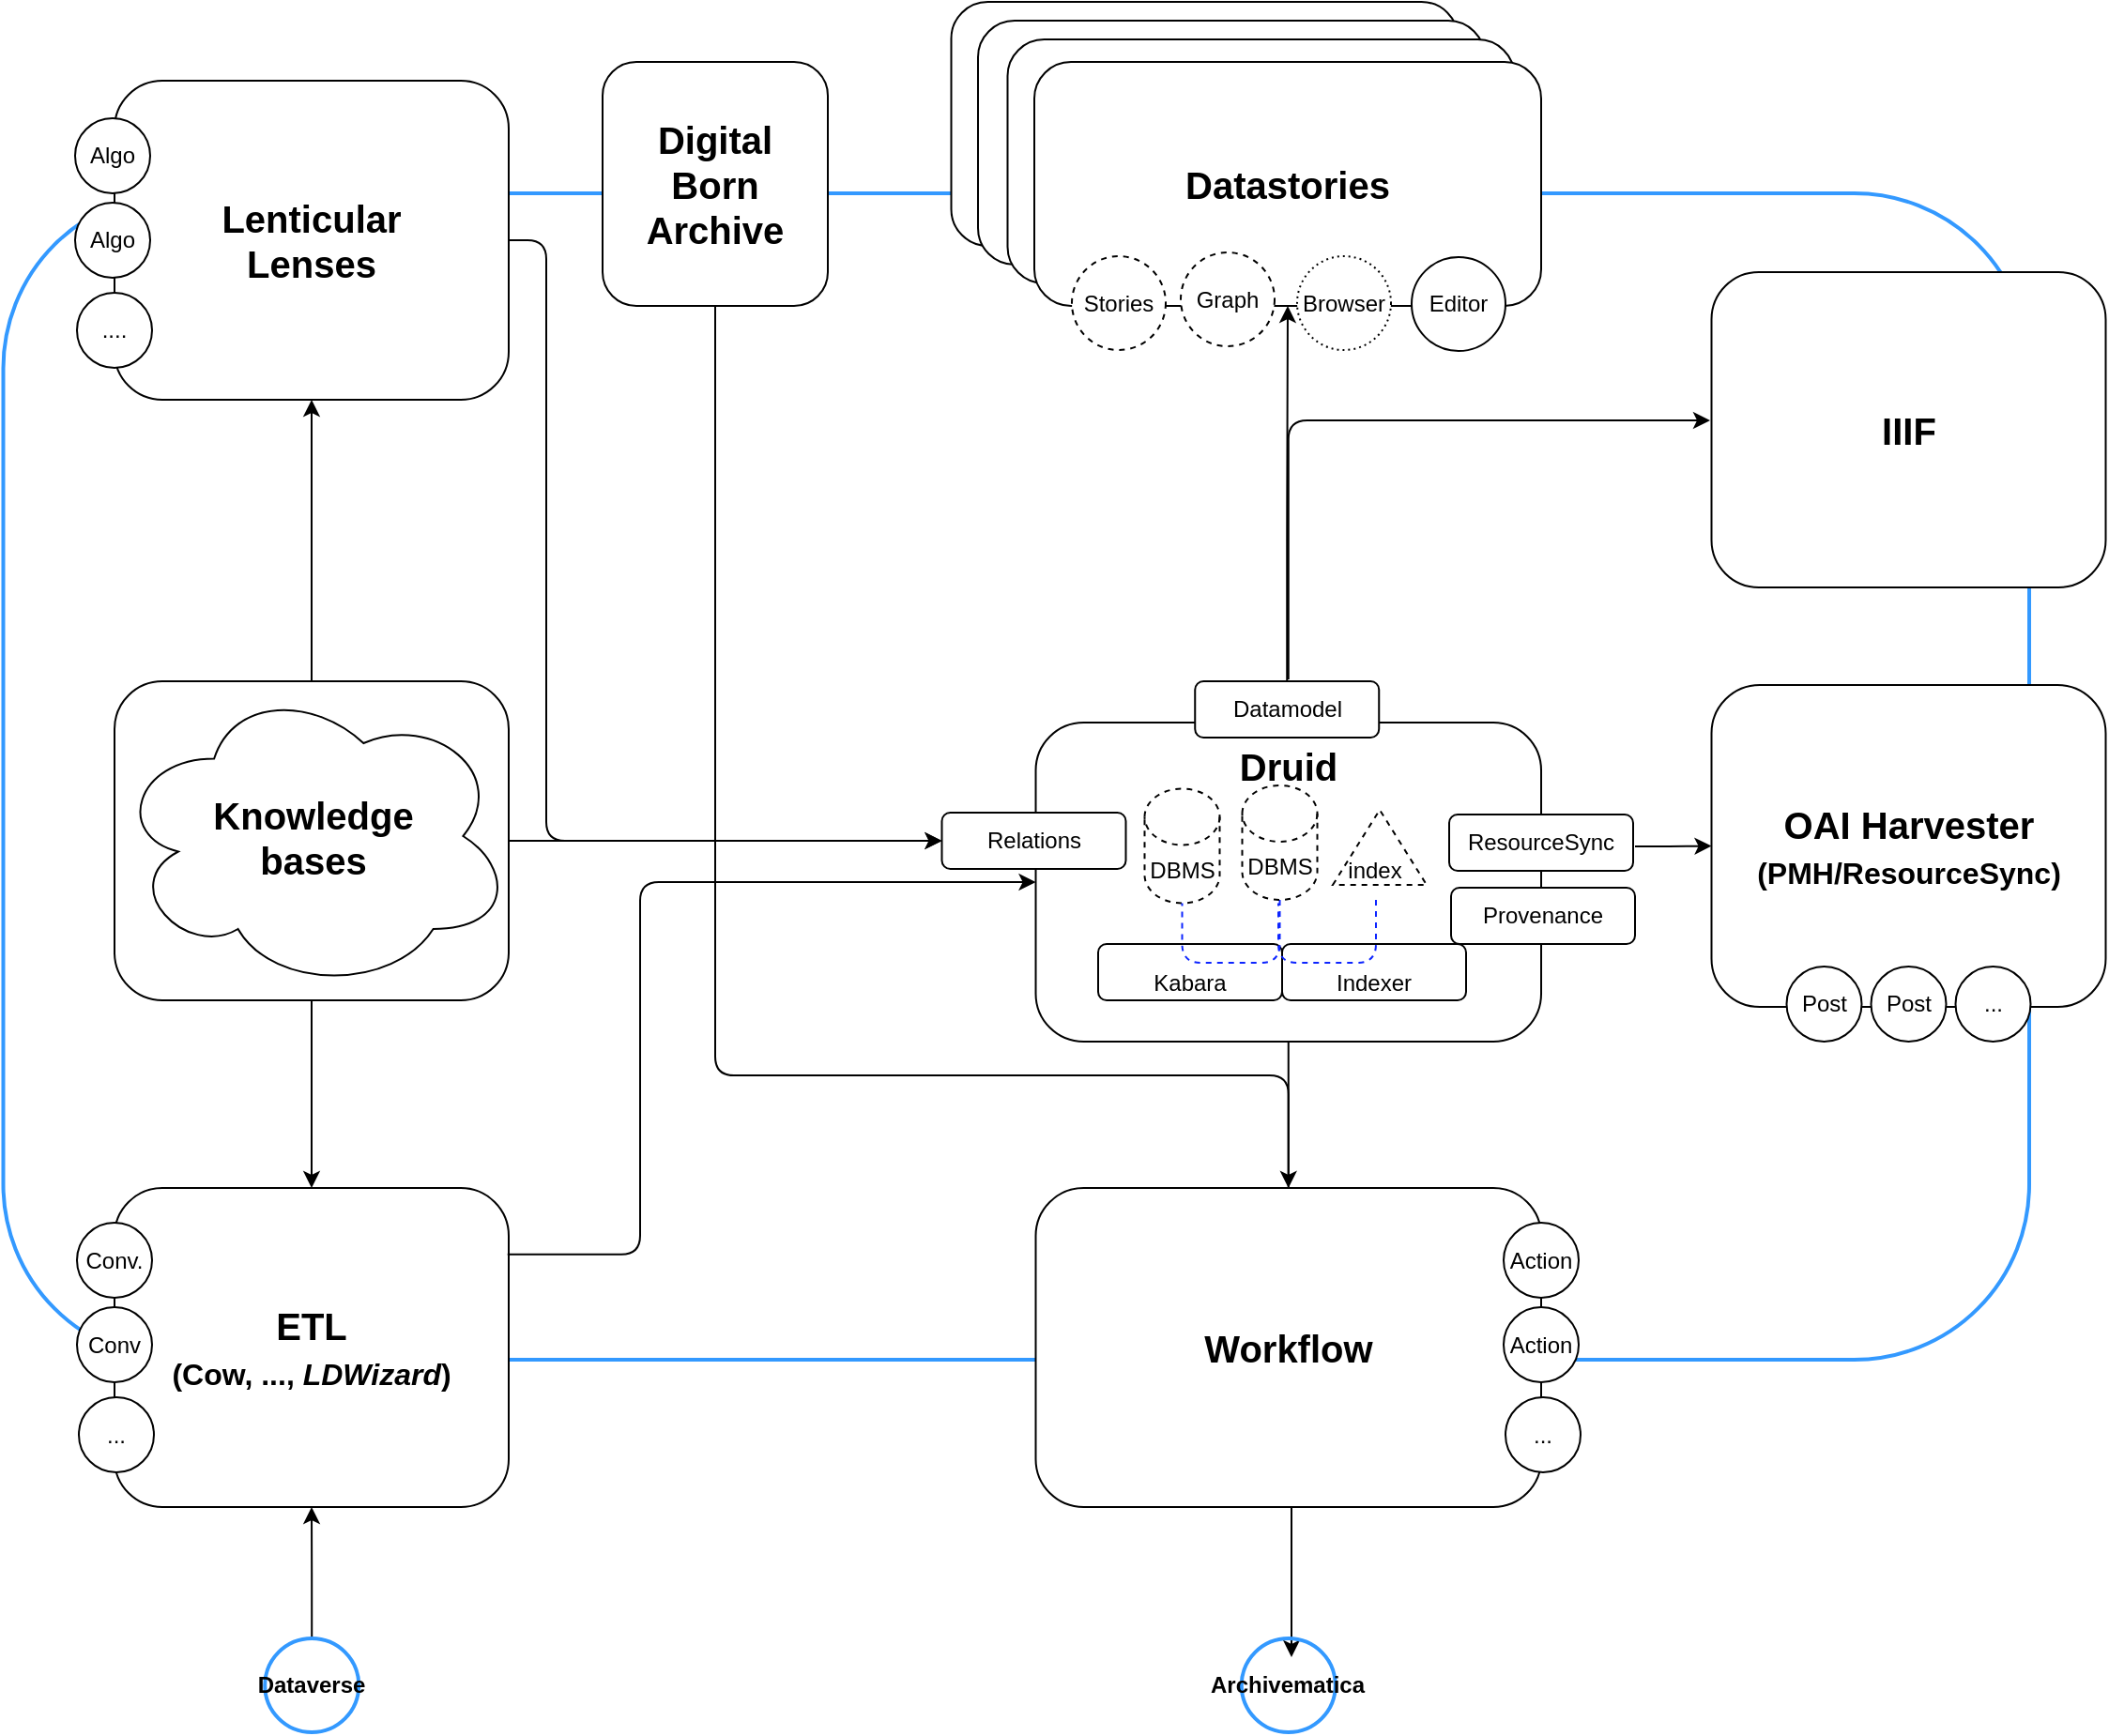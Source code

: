 <mxfile version="13.9.9" type="device"><diagram id="xA0_qzy5YpZhnDEFqxyz" name="Page-1"><mxGraphModel dx="1426" dy="860" grid="1" gridSize="10" guides="1" tooltips="1" connect="1" arrows="1" fold="1" page="1" pageScale="1" pageWidth="1654" pageHeight="1169" math="0" shadow="0"><root><mxCell id="0"/><mxCell id="1" parent="0"/><mxCell id="4HV5-PETb-D5qAInlCYM-84" value="" style="rounded=1;whiteSpace=wrap;html=1;strokeColor=#3399FF;fillColor=none;strokeWidth=2;" parent="1" vertex="1"><mxGeometry x="190.75" y="260" width="1079.25" height="621.5" as="geometry"/></mxCell><mxCell id="4HV5-PETb-D5qAInlCYM-98" value="ETL" style="rounded=1;whiteSpace=wrap;html=1;" parent="1" vertex="1"><mxGeometry x="250" y="520" width="210" height="170" as="geometry"/></mxCell><mxCell id="4HV5-PETb-D5qAInlCYM-68" value="" style="rounded=1;whiteSpace=wrap;html=1;" parent="1" vertex="1"><mxGeometry x="695.75" y="158" width="270" height="130" as="geometry"/></mxCell><mxCell id="4HV5-PETb-D5qAInlCYM-67" value="" style="rounded=1;whiteSpace=wrap;html=1;" parent="1" vertex="1"><mxGeometry x="710" y="168" width="270" height="130" as="geometry"/></mxCell><mxCell id="4HV5-PETb-D5qAInlCYM-66" value="" style="rounded=1;whiteSpace=wrap;html=1;" parent="1" vertex="1"><mxGeometry x="725.75" y="178" width="270" height="130" as="geometry"/></mxCell><mxCell id="4HV5-PETb-D5qAInlCYM-26" value="&lt;b style=&quot;font-size: 20px&quot;&gt;Druid&lt;br style=&quot;font-size: 20px&quot;&gt;&lt;/b&gt;" style="rounded=1;whiteSpace=wrap;html=1;verticalAlign=top;spacingTop=5;fontSize=20;" parent="1" vertex="1"><mxGeometry x="740.76" y="542" width="269.25" height="170" as="geometry"/></mxCell><mxCell id="4HV5-PETb-D5qAInlCYM-8" value="&lt;b style=&quot;font-size: 20px;&quot;&gt;IIIF&lt;/b&gt;" style="rounded=1;whiteSpace=wrap;html=1;fontSize=20;" parent="1" vertex="1"><mxGeometry x="1100.75" y="302" width="210" height="168" as="geometry"/></mxCell><mxCell id="4HV5-PETb-D5qAInlCYM-13" value="Relations" style="rounded=1;whiteSpace=wrap;html=1;" parent="1" vertex="1"><mxGeometry x="690.75" y="590" width="98" height="30" as="geometry"/></mxCell><mxCell id="4HV5-PETb-D5qAInlCYM-14" value="Kabara&lt;span style=&quot;color: rgba(0 , 0 , 0 , 0) ; font-family: monospace ; font-size: 0px&quot;&gt;%3CmxGraphModel%3E%3Croot%3E%3CmxCell%20id%3D%220%22%2F%3E%3CmxCell%20id%3D%221%22%20parent%3D%220%22%2F%3E%3CmxCell%20id%3D%222%22%20value%3D%22Datamodel%22%20style%3D%22rounded%3D1%3BwhiteSpace%3Dwrap%3Bhtml%3D1%3B%22%20vertex%3D%221%22%20parent%3D%221%22%3E%3CmxGeometry%20x%3D%22600%22%20y%3D%22290%22%20width%3D%2298%22%20height%3D%2230%22%20as%3D%22geometry%22%2F%3E%3C%2FmxCell%3E%3CmxCell%20id%3D%223%22%20value%3D%22Datamodel%22%20style%3D%22rounded%3D1%3BwhiteSpace%3Dwrap%3Bhtml%3D1%3B%22%20vertex%3D%221%22%20parent%3D%221%22%3E%3CmxGeometry%20x%3D%22600%22%20y%3D%22325%22%20width%3D%2298%22%20height%3D%2230%22%20as%3D%22geometry%22%2F%3E%3C%2FmxCell%3E%3CmxCell%20id%3D%224%22%20value%3D%22Datamodel%22%20style%3D%22rounded%3D1%3BwhiteSpace%3Dwrap%3Bhtml%3D1%3B%22%20vertex%3D%221%22%20parent%3D%221%22%3E%3CmxGeometry%20x%3D%22600%22%20y%3D%22360%22%20width%3D%2298%22%20height%3D%2230%22%20as%3D%22geometry%22%2F%3E%3C%2FmxCell%3E%3C%2Froot%3E%3C%2FmxGraphModel%3E&lt;/span&gt;" style="rounded=1;whiteSpace=wrap;html=1;spacingTop=11;" parent="1" vertex="1"><mxGeometry x="774" y="660" width="98" height="30" as="geometry"/></mxCell><mxCell id="4HV5-PETb-D5qAInlCYM-15" value="Provenance" style="rounded=1;whiteSpace=wrap;html=1;" parent="1" vertex="1"><mxGeometry x="962" y="630" width="98" height="30" as="geometry"/></mxCell><mxCell id="4HV5-PETb-D5qAInlCYM-16" value="ResourceSync" style="rounded=1;whiteSpace=wrap;html=1;" parent="1" vertex="1"><mxGeometry x="961" y="591" width="98" height="30" as="geometry"/></mxCell><mxCell id="4HV5-PETb-D5qAInlCYM-17" value="Indexer" style="rounded=1;whiteSpace=wrap;html=1;spacingTop=11;" parent="1" vertex="1"><mxGeometry x="872" y="660" width="98" height="30" as="geometry"/></mxCell><mxCell id="4HV5-PETb-D5qAInlCYM-18" value="&lt;b&gt;ETL&lt;br&gt;&lt;font style=&quot;font-size: 16px&quot;&gt;(Cow, ..., &lt;i&gt;LDWizard&lt;/i&gt;)&lt;/font&gt;&lt;br&gt;&lt;/b&gt;" style="rounded=1;whiteSpace=wrap;html=1;fontSize=20;" parent="1" vertex="1"><mxGeometry x="250" y="790" width="210" height="170" as="geometry"/></mxCell><mxCell id="4HV5-PETb-D5qAInlCYM-19" value="&lt;b style=&quot;font-size: 20px;&quot;&gt;Knowledge&lt;br style=&quot;font-size: 20px;&quot;&gt;bases&lt;/b&gt;" style="ellipse;shape=cloud;whiteSpace=wrap;html=1;fontSize=20;" parent="1" vertex="1"><mxGeometry x="250" y="520" width="212.25" height="165" as="geometry"/></mxCell><mxCell id="4HV5-PETb-D5qAInlCYM-20" value="&lt;b&gt;Workflow&lt;/b&gt;" style="rounded=1;whiteSpace=wrap;html=1;fontSize=20;" parent="1" vertex="1"><mxGeometry x="740.75" y="790" width="269.25" height="170" as="geometry"/></mxCell><mxCell id="4HV5-PETb-D5qAInlCYM-21" value="&lt;b&gt;OAI Harvester&lt;br style=&quot;font-size: 20px&quot;&gt;&lt;font style=&quot;font-size: 16px&quot;&gt;(PMH/ResourceSync)&lt;/font&gt;&lt;/b&gt;" style="rounded=1;whiteSpace=wrap;html=1;fontSize=20;" parent="1" vertex="1"><mxGeometry x="1100.75" y="522" width="210" height="171.5" as="geometry"/></mxCell><mxCell id="4HV5-PETb-D5qAInlCYM-22" value="Action" style="ellipse;whiteSpace=wrap;html=1;aspect=fixed;" parent="1" vertex="1"><mxGeometry x="990" y="808.5" width="40" height="40" as="geometry"/></mxCell><mxCell id="4HV5-PETb-D5qAInlCYM-23" value="Action" style="ellipse;whiteSpace=wrap;html=1;aspect=fixed;" parent="1" vertex="1"><mxGeometry x="990" y="853.5" width="40" height="40" as="geometry"/></mxCell><mxCell id="4HV5-PETb-D5qAInlCYM-24" value="..." style="ellipse;whiteSpace=wrap;html=1;aspect=fixed;" parent="1" vertex="1"><mxGeometry x="991" y="901.5" width="40" height="40" as="geometry"/></mxCell><mxCell id="4HV5-PETb-D5qAInlCYM-27" value="Conv." style="ellipse;whiteSpace=wrap;html=1;aspect=fixed;" parent="1" vertex="1"><mxGeometry x="230" y="808.5" width="40" height="40" as="geometry"/></mxCell><mxCell id="4HV5-PETb-D5qAInlCYM-28" value="Conv" style="ellipse;whiteSpace=wrap;html=1;aspect=fixed;" parent="1" vertex="1"><mxGeometry x="230" y="853.5" width="40" height="40" as="geometry"/></mxCell><mxCell id="4HV5-PETb-D5qAInlCYM-29" value="..." style="ellipse;whiteSpace=wrap;html=1;aspect=fixed;" parent="1" vertex="1"><mxGeometry x="231" y="901.5" width="40" height="40" as="geometry"/></mxCell><mxCell id="4HV5-PETb-D5qAInlCYM-30" value="..." style="ellipse;whiteSpace=wrap;html=1;aspect=fixed;" parent="1" vertex="1"><mxGeometry x="1230.75" y="672" width="40" height="40" as="geometry"/></mxCell><mxCell id="4HV5-PETb-D5qAInlCYM-31" value="Post" style="ellipse;whiteSpace=wrap;html=1;aspect=fixed;" parent="1" vertex="1"><mxGeometry x="1185.75" y="672" width="40" height="40" as="geometry"/></mxCell><mxCell id="4HV5-PETb-D5qAInlCYM-32" value="Post" style="ellipse;whiteSpace=wrap;html=1;aspect=fixed;" parent="1" vertex="1"><mxGeometry x="1140.75" y="672" width="40" height="40" as="geometry"/></mxCell><mxCell id="4HV5-PETb-D5qAInlCYM-34" value="&lt;b style=&quot;font-size: 20px;&quot;&gt;Lenticular&lt;br style=&quot;font-size: 20px;&quot;&gt;Lenses&lt;/b&gt;" style="rounded=1;whiteSpace=wrap;html=1;fontSize=20;" parent="1" vertex="1"><mxGeometry x="250" y="200" width="210" height="170" as="geometry"/></mxCell><mxCell id="4HV5-PETb-D5qAInlCYM-35" value="Algo" style="ellipse;whiteSpace=wrap;html=1;aspect=fixed;" parent="1" vertex="1"><mxGeometry x="229" y="220" width="40" height="40" as="geometry"/></mxCell><mxCell id="4HV5-PETb-D5qAInlCYM-36" value="Algo" style="ellipse;whiteSpace=wrap;html=1;aspect=fixed;" parent="1" vertex="1"><mxGeometry x="229" y="265" width="40" height="40" as="geometry"/></mxCell><mxCell id="4HV5-PETb-D5qAInlCYM-37" value="...." style="ellipse;whiteSpace=wrap;html=1;aspect=fixed;" parent="1" vertex="1"><mxGeometry x="230" y="313" width="40" height="40" as="geometry"/></mxCell><mxCell id="4HV5-PETb-D5qAInlCYM-43" value="&lt;b style=&quot;font-size: 20px&quot;&gt;Digital&lt;br&gt;Born&lt;br&gt;Archive&lt;br&gt;&lt;/b&gt;" style="rounded=1;whiteSpace=wrap;html=1;fontSize=20;" parent="1" vertex="1"><mxGeometry x="510" y="190" width="120" height="130" as="geometry"/></mxCell><mxCell id="4HV5-PETb-D5qAInlCYM-45" value="" style="triangle;whiteSpace=wrap;html=1;dashed=1;rotation=-90;" parent="1" vertex="1"><mxGeometry x="904" y="583.5" width="40" height="50" as="geometry"/></mxCell><mxCell id="4HV5-PETb-D5qAInlCYM-46" value="DBMS" style="shape=cylinder3;whiteSpace=wrap;html=1;boundedLbl=1;backgroundOutline=1;size=15;dashed=1;" parent="1" vertex="1"><mxGeometry x="798.75" y="577.25" width="40" height="61" as="geometry"/></mxCell><mxCell id="4HV5-PETb-D5qAInlCYM-56" value="" style="edgeStyle=elbowEdgeStyle;elbow=vertical;endArrow=none;html=1;strokeColor=#0D25FF;exitX=0.5;exitY=1;exitDx=0;exitDy=0;dashed=1;entryX=0.5;entryY=1;entryDx=0;entryDy=0;entryPerimeter=0;endFill=0;exitPerimeter=0;" parent="1" source="_b_vusOovYBPat1RWsII-3" target="4HV5-PETb-D5qAInlCYM-46" edge="1"><mxGeometry width="50" height="50" relative="1" as="geometry"><mxPoint x="940" y="710" as="sourcePoint"/><mxPoint x="990" y="660" as="targetPoint"/><Array as="points"><mxPoint x="840" y="670"/></Array></mxGeometry></mxCell><mxCell id="4HV5-PETb-D5qAInlCYM-57" value="" style="endArrow=classic;html=1;exitX=0.5;exitY=1;exitDx=0;exitDy=0;entryX=0.5;entryY=0;entryDx=0;entryDy=0;endFill=1;startArrow=none;startFill=0;verticalAlign=top;horizontal=1;" parent="1" source="4HV5-PETb-D5qAInlCYM-26" target="4HV5-PETb-D5qAInlCYM-20" edge="1"><mxGeometry width="50" height="50" relative="1" as="geometry"><mxPoint x="850.75" y="770" as="sourcePoint"/><mxPoint x="900.75" y="720" as="targetPoint"/></mxGeometry></mxCell><mxCell id="4HV5-PETb-D5qAInlCYM-60" value="index" style="text;html=1;align=center;verticalAlign=middle;resizable=0;points=[];autosize=1;" parent="1" vertex="1"><mxGeometry x="901" y="610.5" width="40" height="20" as="geometry"/></mxCell><mxCell id="4HV5-PETb-D5qAInlCYM-41" value="&lt;b&gt;Datastories&lt;/b&gt;" style="rounded=1;whiteSpace=wrap;html=1;fontSize=20;" parent="1" vertex="1"><mxGeometry x="740" y="190" width="270" height="130" as="geometry"/></mxCell><mxCell id="4HV5-PETb-D5qAInlCYM-5" value="Browser" style="ellipse;whiteSpace=wrap;html=1;aspect=fixed;dashed=1;dashPattern=1 2;" parent="1" vertex="1"><mxGeometry x="880" y="293.5" width="50" height="50" as="geometry"/></mxCell><mxCell id="4HV5-PETb-D5qAInlCYM-6" value="Graph" style="ellipse;whiteSpace=wrap;html=1;aspect=fixed;dashed=1;" parent="1" vertex="1"><mxGeometry x="818" y="291.5" width="50" height="50" as="geometry"/></mxCell><mxCell id="4HV5-PETb-D5qAInlCYM-7" value="Editor" style="ellipse;whiteSpace=wrap;html=1;aspect=fixed;" parent="1" vertex="1"><mxGeometry x="941" y="294" width="50" height="50" as="geometry"/></mxCell><mxCell id="4HV5-PETb-D5qAInlCYM-65" value="Stories" style="ellipse;whiteSpace=wrap;html=1;aspect=fixed;dashed=1;" parent="1" vertex="1"><mxGeometry x="760" y="293.5" width="50" height="50" as="geometry"/></mxCell><mxCell id="4HV5-PETb-D5qAInlCYM-76" value="" style="edgeStyle=elbowEdgeStyle;elbow=vertical;endArrow=classic;html=1;entryX=0.5;entryY=1;entryDx=0;entryDy=0;exitX=0.5;exitY=1;exitDx=0;exitDy=0;endFill=1;startArrow=classic;startFill=1;" parent="1" source="4HV5-PETb-D5qAInlCYM-12" target="4HV5-PETb-D5qAInlCYM-41" edge="1"><mxGeometry width="50" height="50" relative="1" as="geometry"><mxPoint x="810" y="430" as="sourcePoint"/><mxPoint x="860" y="380" as="targetPoint"/></mxGeometry></mxCell><mxCell id="4HV5-PETb-D5qAInlCYM-77" value="" style="edgeStyle=elbowEdgeStyle;elbow=vertical;endArrow=none;html=1;endFill=0;entryX=0.5;entryY=0;entryDx=0;entryDy=0;" parent="1" source="4HV5-PETb-D5qAInlCYM-43" target="4HV5-PETb-D5qAInlCYM-20" edge="1"><mxGeometry width="50" height="50" relative="1" as="geometry"><mxPoint x="580" y="450" as="sourcePoint"/><mxPoint x="630" y="400" as="targetPoint"/><Array as="points"><mxPoint x="730" y="730"/></Array></mxGeometry></mxCell><mxCell id="4HV5-PETb-D5qAInlCYM-78" value="" style="edgeStyle=elbowEdgeStyle;elbow=vertical;endArrow=classic;html=1;exitX=0.5;exitY=0;exitDx=0;exitDy=0;endFill=1;" parent="1" edge="1"><mxGeometry width="50" height="50" relative="1" as="geometry"><mxPoint x="875.375" y="519" as="sourcePoint"/><mxPoint x="1100" y="381" as="targetPoint"/><Array as="points"><mxPoint x="875" y="381"/></Array></mxGeometry></mxCell><mxCell id="4HV5-PETb-D5qAInlCYM-79" value="" style="edgeStyle=elbowEdgeStyle;elbow=horizontal;endArrow=classic;html=1;entryX=0;entryY=0.5;entryDx=0;entryDy=0;endFill=1;" parent="1" target="4HV5-PETb-D5qAInlCYM-21" edge="1"><mxGeometry width="50" height="50" relative="1" as="geometry"><mxPoint x="1060" y="608" as="sourcePoint"/><mxPoint x="1110" y="555.5" as="targetPoint"/></mxGeometry></mxCell><mxCell id="4HV5-PETb-D5qAInlCYM-81" value="" style="edgeStyle=elbowEdgeStyle;elbow=vertical;endArrow=classic;html=1;entryX=0.5;entryY=1;entryDx=0;entryDy=0;exitX=0.5;exitY=0;exitDx=0;exitDy=0;endFill=1;" parent="1" source="4HV5-PETb-D5qAInlCYM-98" target="4HV5-PETb-D5qAInlCYM-34" edge="1"><mxGeometry width="50" height="50" relative="1" as="geometry"><mxPoint x="270" y="530" as="sourcePoint"/><mxPoint x="320" y="480" as="targetPoint"/></mxGeometry></mxCell><mxCell id="4HV5-PETb-D5qAInlCYM-82" value="" style="edgeStyle=elbowEdgeStyle;elbow=vertical;endArrow=classic;html=1;exitX=0.5;exitY=1;exitDx=0;exitDy=0;entryX=0.5;entryY=0;entryDx=0;entryDy=0;endFill=1;startArrow=none;startFill=0;" parent="1" source="4HV5-PETb-D5qAInlCYM-98" target="4HV5-PETb-D5qAInlCYM-18" edge="1"><mxGeometry width="50" height="50" relative="1" as="geometry"><mxPoint x="380" y="760" as="sourcePoint"/><mxPoint x="430" y="710" as="targetPoint"/></mxGeometry></mxCell><mxCell id="4HV5-PETb-D5qAInlCYM-92" value="" style="edgeStyle=elbowEdgeStyle;elbow=horizontal;endArrow=classic;html=1;strokeColor=#000000;entryX=0;entryY=0.5;entryDx=0;entryDy=0;exitX=1;exitY=0.5;exitDx=0;exitDy=0;endFill=1;" parent="1" source="4HV5-PETb-D5qAInlCYM-98" target="4HV5-PETb-D5qAInlCYM-13" edge="1"><mxGeometry width="50" height="50" relative="1" as="geometry"><mxPoint x="580" y="680" as="sourcePoint"/><mxPoint x="630" y="630" as="targetPoint"/><Array as="points"><mxPoint x="635" y="690"/></Array></mxGeometry></mxCell><mxCell id="4HV5-PETb-D5qAInlCYM-93" value="" style="edgeStyle=elbowEdgeStyle;elbow=horizontal;endArrow=classic;html=1;strokeColor=#000000;entryX=0;entryY=0.5;entryDx=0;entryDy=0;exitX=0.997;exitY=0.208;exitDx=0;exitDy=0;exitPerimeter=0;endFill=1;startArrow=none;startFill=0;" parent="1" source="4HV5-PETb-D5qAInlCYM-18" target="4HV5-PETb-D5qAInlCYM-26" edge="1"><mxGeometry width="50" height="50" relative="1" as="geometry"><mxPoint x="570" y="790" as="sourcePoint"/><mxPoint x="620" y="740" as="targetPoint"/><Array as="points"><mxPoint x="530" y="740"/></Array></mxGeometry></mxCell><mxCell id="4HV5-PETb-D5qAInlCYM-94" value="" style="edgeStyle=elbowEdgeStyle;elbow=horizontal;endArrow=classic;html=1;strokeColor=#000000;entryX=0;entryY=0.5;entryDx=0;entryDy=0;endFill=1;exitX=1;exitY=0.5;exitDx=0;exitDy=0;" parent="1" source="4HV5-PETb-D5qAInlCYM-34" target="4HV5-PETb-D5qAInlCYM-13" edge="1"><mxGeometry width="50" height="50" relative="1" as="geometry"><mxPoint x="460" y="380" as="sourcePoint"/><mxPoint x="510" y="330" as="targetPoint"/><Array as="points"><mxPoint x="480" y="430"/></Array></mxGeometry></mxCell><mxCell id="4HV5-PETb-D5qAInlCYM-96" value="" style="endArrow=none;html=1;strokeColor=#000000;endFill=0;startArrow=classic;startFill=1;" parent="1" edge="1"><mxGeometry width="50" height="50" relative="1" as="geometry"><mxPoint x="877" y="1040" as="sourcePoint"/><mxPoint x="877" y="960" as="targetPoint"/></mxGeometry></mxCell><mxCell id="4HV5-PETb-D5qAInlCYM-97" value="&lt;b&gt;Archivematica&lt;/b&gt;" style="ellipse;whiteSpace=wrap;html=1;aspect=fixed;strokeColor=#3399FF;strokeWidth=2;fillColor=none;" parent="1" vertex="1"><mxGeometry x="850.39" y="1030" width="50" height="50" as="geometry"/></mxCell><mxCell id="_b_vusOovYBPat1RWsII-3" value="DBMS" style="shape=cylinder3;whiteSpace=wrap;html=1;boundedLbl=1;backgroundOutline=1;size=15;dashed=1;" parent="1" vertex="1"><mxGeometry x="850.75" y="575.5" width="40" height="61" as="geometry"/></mxCell><mxCell id="_b_vusOovYBPat1RWsII-8" value="" style="edgeStyle=elbowEdgeStyle;elbow=vertical;endArrow=none;html=1;strokeColor=#0D25FF;exitX=0.5;exitY=1;exitDx=0;exitDy=0;dashed=1;entryX=0.5;entryY=1;entryDx=0;entryDy=0;entryPerimeter=0;endFill=0;exitPerimeter=0;" parent="1" edge="1"><mxGeometry width="50" height="50" relative="1" as="geometry"><mxPoint x="922" y="636.5" as="sourcePoint"/><mxPoint x="870" y="638.25" as="targetPoint"/><Array as="points"><mxPoint x="900" y="670"/></Array></mxGeometry></mxCell><mxCell id="4HV5-PETb-D5qAInlCYM-12" value="Datamodel" style="rounded=1;whiteSpace=wrap;html=1;" parent="1" vertex="1"><mxGeometry x="825.62" y="520" width="98" height="30" as="geometry"/></mxCell><mxCell id="Y56-zEhiCbDzTpe6UJ3q-3" style="edgeStyle=orthogonalEdgeStyle;rounded=0;orthogonalLoop=1;jettySize=auto;html=1;exitX=0.5;exitY=0;exitDx=0;exitDy=0;entryX=0.5;entryY=1;entryDx=0;entryDy=0;" parent="1" source="Y56-zEhiCbDzTpe6UJ3q-1" target="4HV5-PETb-D5qAInlCYM-18" edge="1"><mxGeometry relative="1" as="geometry"/></mxCell><mxCell id="Y56-zEhiCbDzTpe6UJ3q-1" value="&lt;b&gt;Dataverse&lt;br&gt;&lt;/b&gt;" style="ellipse;whiteSpace=wrap;html=1;aspect=fixed;strokeColor=#3399FF;strokeWidth=2;fillColor=none;" parent="1" vertex="1"><mxGeometry x="330.12" y="1030" width="50" height="50" as="geometry"/></mxCell></root></mxGraphModel></diagram></mxfile>